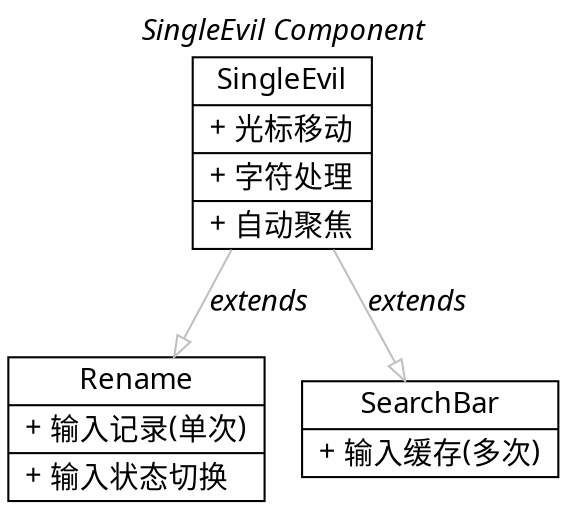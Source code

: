 

digraph Compoent {

graph [compound=true fontname="Source Code Variable ExtraLight Italic"]
node [color=black,shape=record,fontname="仿宋" ordering=out];
edge [color=gray arrowhead = "empty" fontname="Source Code Variable ExtraLight Italic"]

labelloc= "t";
label="SingleEvil Component";

// + 公有 - 私有 # 保护 ~ 包级
SingleEvil[label="{SingleEvil
           | + 光标移动\l
           | + 字符处理\l
           | + 自动聚焦\l
           }"] 
Rename[label="{Rename
  				| + 输入记录(单次)\l
  				| + 输入状态切换\l
        }"]
SearchBar[label="{SearchBar
  | + 输入缓存(多次)\l
}"]
SingleEvil->{Rename,SearchBar}[label=extends]

}
